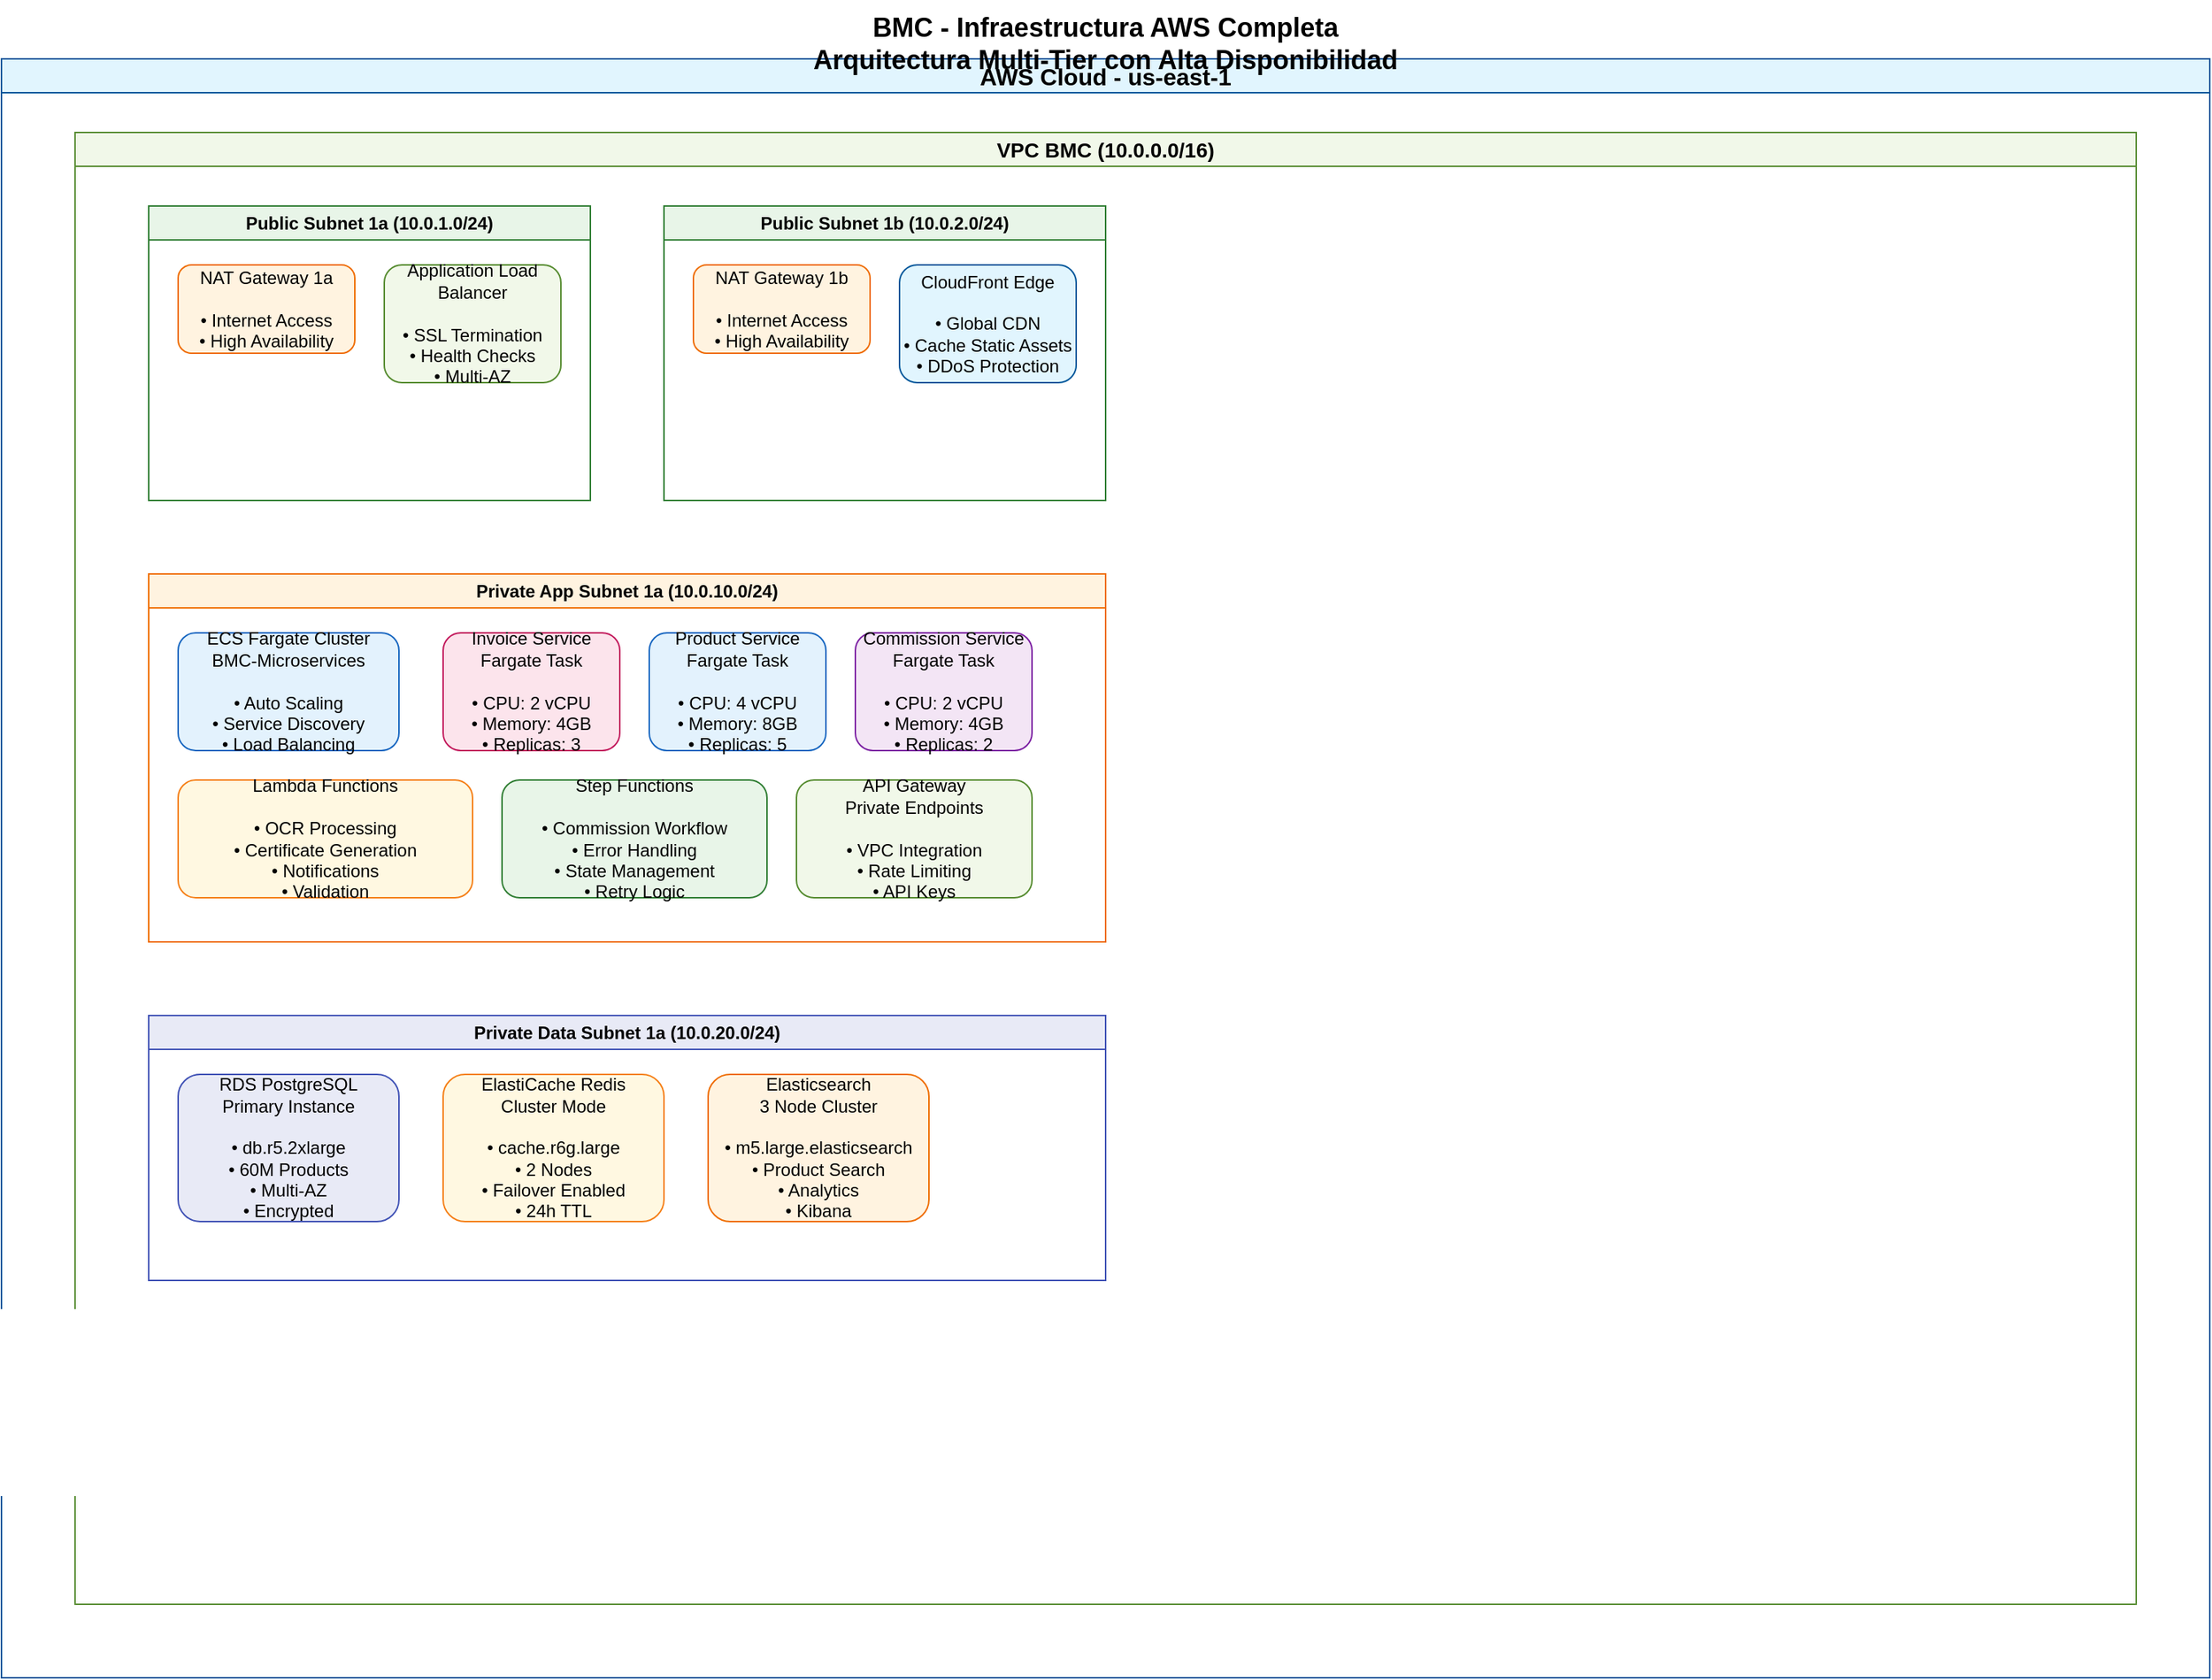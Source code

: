 <?xml version="1.0" encoding="UTF-8"?>
<mxfile version="22.0.0" type="device">
  <diagram name="BMC AWS Infrastructure" id="infrastructure">
    <mxGraphModel dx="1422" dy="794" grid="1" gridSize="10" guides="1" tooltips="1" connect="1" arrows="1" fold="1" page="1" pageScale="1" pageWidth="1600" pageHeight="1200" math="0" shadow="0">
      <root>
        <mxCell id="0" />
        <mxCell id="1" parent="0" />
        
        <!-- AWS Cloud -->
        <mxCell id="aws-cloud" value="AWS Cloud - us-east-1" style="swimlane;whiteSpace=wrap;html=1;fillColor=#e1f5fe;strokeColor=#01579b;fontSize=16;fontStyle=1;" vertex="1" parent="1">
          <mxGeometry x="50" y="50" width="1500" height="1100" as="geometry" />
        </mxCell>
        
        <!-- VPC -->
        <mxCell id="vpc" value="VPC BMC (10.0.0.0/16)" style="swimlane;whiteSpace=wrap;html=1;fillColor=#f1f8e9;strokeColor=#558b2f;fontSize=14;fontStyle=1;" vertex="1" parent="aws-cloud">
          <mxGeometry x="50" y="50" width="1400" height="1000" as="geometry" />
        </mxCell>
        
        <!-- Public Subnets -->
        <mxCell id="public-subnet-1" value="Public Subnet 1a (10.0.1.0/24)" style="swimlane;whiteSpace=wrap;html=1;fillColor=#e8f5e8;strokeColor=#2e7d32;" vertex="1" parent="vpc">
          <mxGeometry x="50" y="50" width="300" height="200" as="geometry" />
        </mxCell>
        
        <mxCell id="nat-gateway-1" value="NAT Gateway 1a&#10;&#10;• Internet Access&#10;• High Availability" style="rounded=1;whiteSpace=wrap;html=1;fillColor=#fff3e0;strokeColor=#ef6c00;" vertex="1" parent="public-subnet-1">
          <mxGeometry x="20" y="40" width="120" height="60" as="geometry" />
        </mxCell>
        
        <mxCell id="alb" value="Application Load Balancer&#10;&#10;• SSL Termination&#10;• Health Checks&#10;• Multi-AZ" style="rounded=1;whiteSpace=wrap;html=1;fillColor=#f1f8e9;strokeColor=#558b2f;" vertex="1" parent="public-subnet-1">
          <mxGeometry x="160" y="40" width="120" height="80" as="geometry" />
        </mxCell>
        
        <mxCell id="public-subnet-2" value="Public Subnet 1b (10.0.2.0/24)" style="swimlane;whiteSpace=wrap;html=1;fillColor=#e8f5e8;strokeColor=#2e7d32;" vertex="1" parent="vpc">
          <mxGeometry x="400" y="50" width="300" height="200" as="geometry" />
        </mxCell>
        
        <mxCell id="nat-gateway-2" value="NAT Gateway 1b&#10;&#10;• Internet Access&#10;• High Availability" style="rounded=1;whiteSpace=wrap;html=1;fillColor=#fff3e0;strokeColor=#ef6c00;" vertex="1" parent="public-subnet-2">
          <mxGeometry x="20" y="40" width="120" height="60" as="geometry" />
        </mxCell>
        
        <mxCell id="cloudfront-edge" value="CloudFront Edge&#10;&#10;• Global CDN&#10;• Cache Static Assets&#10;• DDoS Protection" style="rounded=1;whiteSpace=wrap;html=1;fillColor=#e1f5fe;strokeColor=#01579b;" vertex="1" parent="public-subnet-2">
          <mxGeometry x="160" y="40" width="120" height="80" as="geometry" />
        </mxCell>
        
        <!-- Private Subnets - Application Tier -->
        <mxCell id="private-app-1" value="Private App Subnet 1a (10.0.10.0/24)" style="swimlane;whiteSpace=wrap;html=1;fillColor=#fff3e0;strokeColor=#ef6c00;" vertex="1" parent="vpc">
          <mxGeometry x="50" y="300" width="650" height="250" as="geometry" />
        </mxCell>
        
        <mxCell id="ecs-cluster" value="ECS Fargate Cluster&#10;BMC-Microservices&#10;&#10;• Auto Scaling&#10;• Service Discovery&#10;• Load Balancing" style="rounded=1;whiteSpace=wrap;html=1;fillColor=#e3f2fd;strokeColor=#1565c0;" vertex="1" parent="private-app-1">
          <mxGeometry x="20" y="40" width="150" height="80" as="geometry" />
        </mxCell>
        
        <mxCell id="invoice-task" value="Invoice Service&#10;Fargate Task&#10;&#10;• CPU: 2 vCPU&#10;• Memory: 4GB&#10;• Replicas: 3" style="rounded=1;whiteSpace=wrap;html=1;fillColor=#fce4ec;strokeColor=#c2185b;" vertex="1" parent="private-app-1">
          <mxGeometry x="200" y="40" width="120" height="80" as="geometry" />
        </mxCell>
        
        <mxCell id="product-task" value="Product Service&#10;Fargate Task&#10;&#10;• CPU: 4 vCPU&#10;• Memory: 8GB&#10;• Replicas: 5" style="rounded=1;whiteSpace=wrap;html=1;fillColor=#e3f2fd;strokeColor=#1565c0;" vertex="1" parent="private-app-1">
          <mxGeometry x="340" y="40" width="120" height="80" as="geometry" />
        </mxCell>
        
        <mxCell id="commission-task" value="Commission Service&#10;Fargate Task&#10;&#10;• CPU: 2 vCPU&#10;• Memory: 4GB&#10;• Replicas: 2" style="rounded=1;whiteSpace=wrap;html=1;fillColor=#f3e5f5;strokeColor=#7b1fa2;" vertex="1" parent="private-app-1">
          <mxGeometry x="480" y="40" width="120" height="80" as="geometry" />
        </mxCell>
        
        <mxCell id="lambda-functions" value="Lambda Functions&#10;&#10;• OCR Processing&#10;• Certificate Generation&#10;• Notifications&#10;• Validation" style="rounded=1;whiteSpace=wrap;html=1;fillColor=#fff8e1;strokeColor=#f57f17;" vertex="1" parent="private-app-1">
          <mxGeometry x="20" y="140" width="200" height="80" as="geometry" />
        </mxCell>
        
        <mxCell id="step-functions" value="Step Functions&#10;&#10;• Commission Workflow&#10;• Error Handling&#10;• State Management&#10;• Retry Logic" style="rounded=1;whiteSpace=wrap;html=1;fillColor=#e8f5e8;strokeColor=#2e7d32;" vertex="1" parent="private-app-1">
          <mxGeometry x="240" y="140" width="180" height="80" as="geometry" />
        </mxCell>
        
        <mxCell id="api-gateway-private" value="API Gateway&#10;Private Endpoints&#10;&#10;• VPC Integration&#10;• Rate Limiting&#10;• API Keys" style="rounded=1;whiteSpace=wrap;html=1;fillColor=#f1f8e9;strokeColor=#558b2f;" vertex="1" parent="private-app-1">
          <mxGeometry x="440" y="140" width="160" height="80" as="geometry" />
        </mxCell>
        
        <!-- Private Subnets - Data Tier -->
        <mxCell id="private-data-1" value="Private Data Subnet 1a (10.0.20.0/24)" style="swimlane;whiteSpace=wrap;html=1;fillColor=#e8eaf6;strokeColor=#3f51b5;" vertex="1" parent="vpc">
          <mxGeometry x="50" y="600" width="650" height="180" as="geometry" />
        </mxCell>
        
        <mxCell id="rds-primary" value="RDS PostgreSQL&#10;Primary Instance&#10;&#10;• db.r5.2xlarge&#10;• 60M Products&#10;• Multi-AZ&#10;• Encrypted" style="rounded=1;whiteSpace=wrap;html=1;fillColor=#e8eaf6;strokeColor=#3f51b5;" vertex="1" parent="private-data-1">
          <mxGeometry x="20" y="40" width="150" height="100" as="geometry" />
        </mxCell>
        
        <mxCell id="redis-cluster" value="ElastiCache Redis&#10;Cluster Mode&#10;&#10;• cache.r6g.large&#10;• 2 Nodes&#10;• Failover Enabled&#10;• 24h TTL" style="rounded=1;whiteSpace=wrap;html=1;fillColor=#fff8e1;strokeColor=#f57f17;" vertex="1" parent="private-data-1">
          <mxGeometry x="200" y="40" width="150" height="100" as="geometry" />
        </mxCell>
        
        <mxCell id="elasticsearch-cluster" value="Elasticsearch&#10;3 Node Cluster&#10;&#10;• m5.large.elasticsearch&#10;• Product Search&#10;• Analytics&#10;• Kibana" style="rounded=1;whiteSpace=wrap;html=1;fillColor=#fff3e0;strokeColor=#ef6c00;" vertex="1" parent="private-data-1">
          <mxGeometry x="380" y="40" width="150" height="100" as="geometry" />
        </mxCell>
        
        <!-- Title -->
        <mxCell id="title" value="BMC - Infraestructura AWS Completa&#10;Arquitectura Multi-Tier con Alta Disponibilidad" style="text;html=1;strokeColor=none;fillColor=none;align=center;verticalAlign=middle;whiteSpace=wrap;rounded=0;fontSize=18;fontStyle=1;" vertex="1" parent="1">
          <mxGeometry x="600" y="10" width="400" height="60" as="geometry" />
        </mxCell>
        
      </root>
    </mxGraphModel>
  </diagram>
</mxfile>
